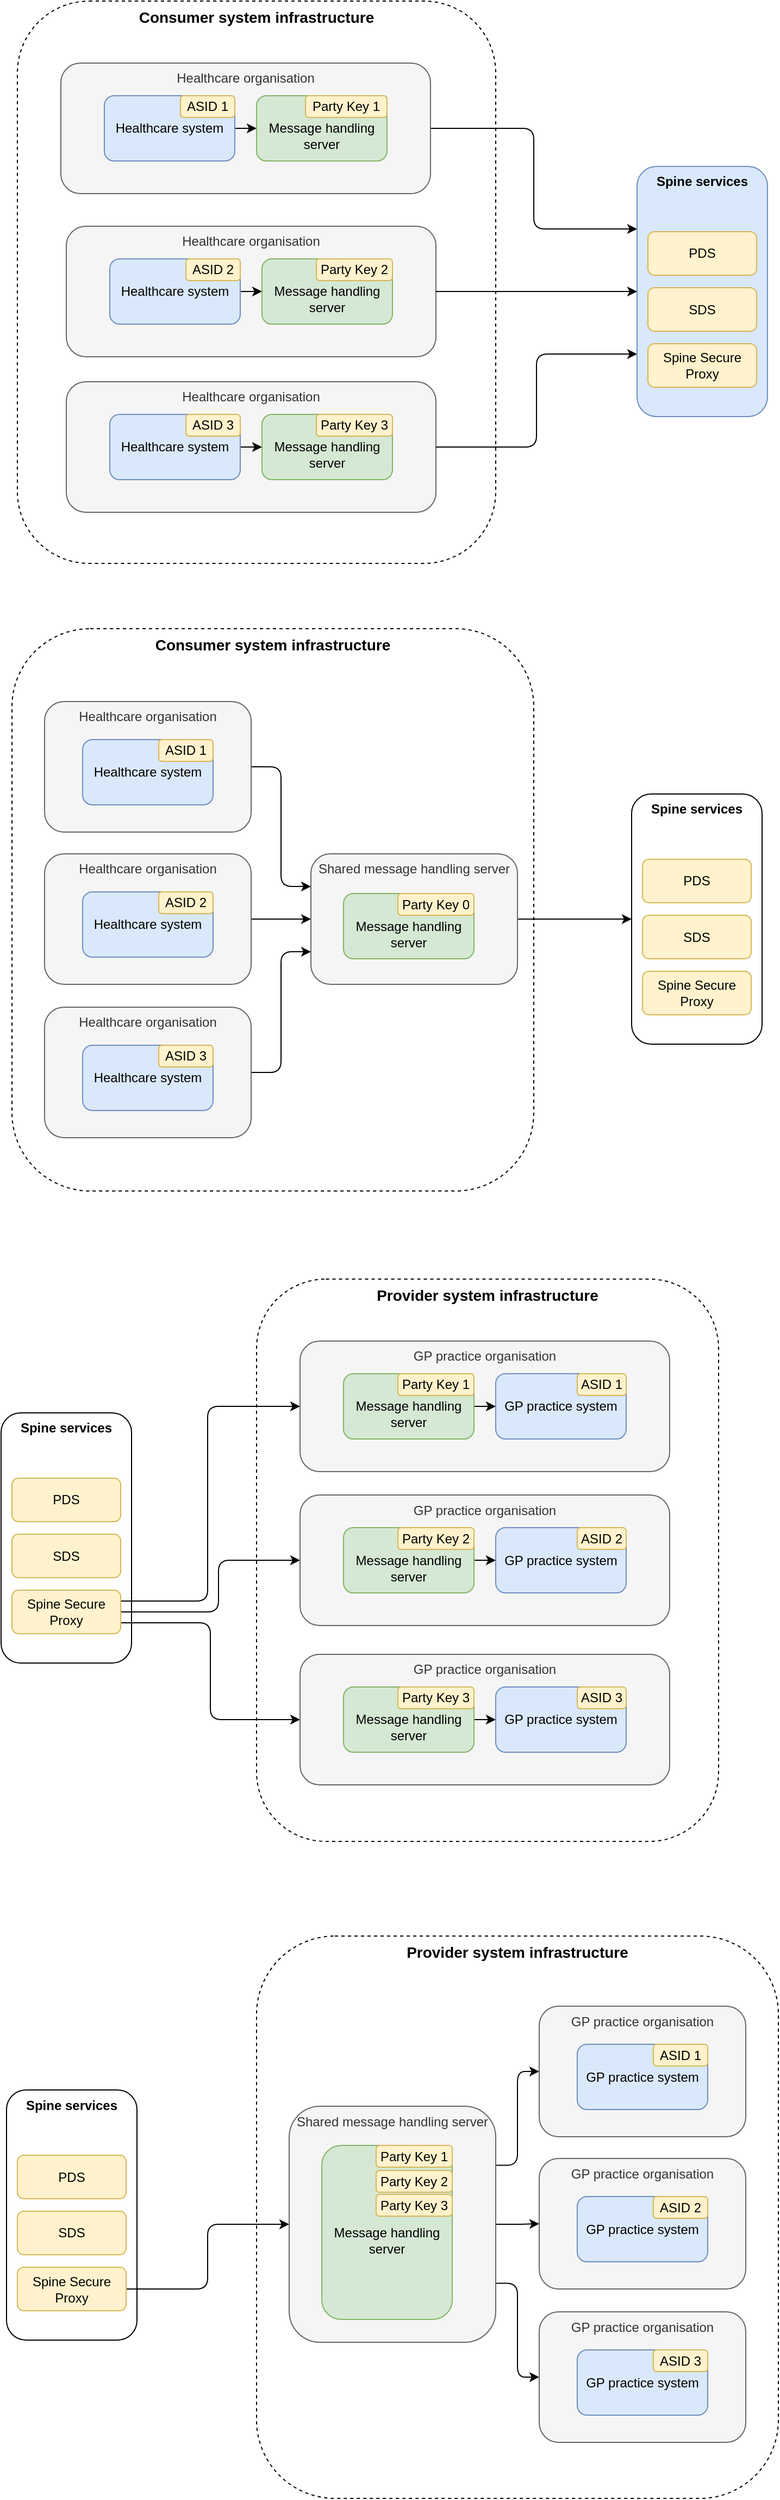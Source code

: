 <mxfile version="10.5.5" type="device"><diagram id="2BN1Xq9BF4yf-5dFlSW0" name="Page-1"><mxGraphModel dx="1078" dy="1005" grid="0" gridSize="10" guides="0" tooltips="1" connect="1" arrows="1" fold="1" page="0" pageScale="1" pageWidth="1169" pageHeight="827" math="0" shadow="0"><root><mxCell id="0"/><mxCell id="1" parent="0"/><mxCell id="LSvpM_MkpXvsfPosBxdw-136" value="&lt;b style=&quot;font-size: 14px&quot;&gt;Provider system infrastructure&lt;br&gt;&lt;/b&gt;" style="rounded=1;whiteSpace=wrap;html=1;verticalAlign=top;dashed=1;" parent="1" vertex="1"><mxGeometry x="355" y="1205" width="425" height="517" as="geometry"/></mxCell><mxCell id="LSvpM_MkpXvsfPosBxdw-37" value="&lt;b style=&quot;font-size: 14px&quot;&gt;Consumer system infrastructure&lt;/b&gt;&lt;br&gt;" style="rounded=1;whiteSpace=wrap;html=1;verticalAlign=top;dashed=1;" parent="1" vertex="1"><mxGeometry x="130" y="607" width="480" height="517" as="geometry"/></mxCell><mxCell id="y4UUScU56UdFeQfr5TxM-2" style="edgeStyle=orthogonalEdgeStyle;rounded=1;orthogonalLoop=1;jettySize=auto;html=1;exitX=1;exitY=0.5;exitDx=0;exitDy=0;entryX=0;entryY=0.5;entryDx=0;entryDy=0;" edge="1" parent="1" source="LSvpM_MkpXvsfPosBxdw-70" target="LSvpM_MkpXvsfPosBxdw-63"><mxGeometry relative="1" as="geometry"/></mxCell><mxCell id="LSvpM_MkpXvsfPosBxdw-70" value="Healthcare organisation" style="rounded=1;whiteSpace=wrap;html=1;verticalAlign=top;fillColor=#f5f5f5;strokeColor=#666666;fontColor=#333333;" parent="1" vertex="1"><mxGeometry x="160" y="814" width="190" height="120" as="geometry"/></mxCell><mxCell id="LSvpM_MkpXvsfPosBxdw-80" style="edgeStyle=orthogonalEdgeStyle;rounded=1;orthogonalLoop=1;jettySize=auto;html=1;exitX=1;exitY=0.5;exitDx=0;exitDy=0;entryX=0;entryY=0.5;entryDx=0;entryDy=0;" parent="1" source="LSvpM_MkpXvsfPosBxdw-63" target="LSvpM_MkpXvsfPosBxdw-33" edge="1"><mxGeometry relative="1" as="geometry"/></mxCell><mxCell id="LSvpM_MkpXvsfPosBxdw-63" value="Shared message handling server" style="rounded=1;whiteSpace=wrap;html=1;verticalAlign=top;fillColor=#f5f5f5;strokeColor=#666666;fontColor=#333333;" parent="1" vertex="1"><mxGeometry x="405" y="814" width="190" height="120" as="geometry"/></mxCell><mxCell id="LSvpM_MkpXvsfPosBxdw-1" value="&lt;b&gt;Spine services&lt;/b&gt;" style="rounded=1;whiteSpace=wrap;html=1;verticalAlign=top;fillColor=#dae8fc;strokeColor=#6c8ebf;" parent="1" vertex="1"><mxGeometry x="705" y="182" width="120" height="230" as="geometry"/></mxCell><mxCell id="LSvpM_MkpXvsfPosBxdw-2" value="PDS" style="rounded=1;whiteSpace=wrap;html=1;fillColor=#fff2cc;strokeColor=#d6b656;" parent="1" vertex="1"><mxGeometry x="715" y="242" width="100" height="40" as="geometry"/></mxCell><mxCell id="LSvpM_MkpXvsfPosBxdw-3" value="SDS" style="rounded=1;whiteSpace=wrap;html=1;fillColor=#fff2cc;strokeColor=#d6b656;" parent="1" vertex="1"><mxGeometry x="715" y="293.5" width="100" height="40" as="geometry"/></mxCell><mxCell id="LSvpM_MkpXvsfPosBxdw-4" value="Spine Secure Proxy" style="rounded=1;whiteSpace=wrap;html=1;fillColor=#fff2cc;strokeColor=#d6b656;" parent="1" vertex="1"><mxGeometry x="715" y="345" width="100" height="40" as="geometry"/></mxCell><mxCell id="LSvpM_MkpXvsfPosBxdw-5" value="&lt;b style=&quot;font-size: 14px&quot;&gt;Consumer system infrastructure&lt;/b&gt;&lt;br&gt;" style="rounded=1;whiteSpace=wrap;html=1;verticalAlign=top;dashed=1;" parent="1" vertex="1"><mxGeometry x="135" y="30" width="440" height="517" as="geometry"/></mxCell><mxCell id="LSvpM_MkpXvsfPosBxdw-14" value="" style="group" parent="1" vertex="1" connectable="0"><mxGeometry x="180" y="237" width="340" height="120" as="geometry"/></mxCell><mxCell id="LSvpM_MkpXvsfPosBxdw-15" value="Healthcare organisation" style="rounded=1;whiteSpace=wrap;html=1;verticalAlign=top;fillColor=#f5f5f5;strokeColor=#666666;fontColor=#333333;" parent="LSvpM_MkpXvsfPosBxdw-14" vertex="1"><mxGeometry width="340" height="120" as="geometry"/></mxCell><mxCell id="LSvpM_MkpXvsfPosBxdw-16" value="&lt;br&gt;Message handling server" style="rounded=1;whiteSpace=wrap;html=1;fillColor=#d5e8d4;strokeColor=#82b366;" parent="LSvpM_MkpXvsfPosBxdw-14" vertex="1"><mxGeometry x="180" y="30" width="120" height="60" as="geometry"/></mxCell><mxCell id="LSvpM_MkpXvsfPosBxdw-30" style="edgeStyle=orthogonalEdgeStyle;rounded=0;orthogonalLoop=1;jettySize=auto;html=1;exitX=1;exitY=0.5;exitDx=0;exitDy=0;entryX=0;entryY=0.5;entryDx=0;entryDy=0;" parent="LSvpM_MkpXvsfPosBxdw-14" source="LSvpM_MkpXvsfPosBxdw-17" target="LSvpM_MkpXvsfPosBxdw-16" edge="1"><mxGeometry relative="1" as="geometry"/></mxCell><mxCell id="LSvpM_MkpXvsfPosBxdw-17" value="Healthcare system" style="rounded=1;whiteSpace=wrap;html=1;fillColor=#dae8fc;strokeColor=#6c8ebf;" parent="LSvpM_MkpXvsfPosBxdw-14" vertex="1"><mxGeometry x="40" y="30" width="120" height="60" as="geometry"/></mxCell><mxCell id="LSvpM_MkpXvsfPosBxdw-18" value="ASID 2&lt;br&gt;" style="rounded=1;whiteSpace=wrap;html=1;fillColor=#fff2cc;strokeColor=#d6b656;" parent="LSvpM_MkpXvsfPosBxdw-14" vertex="1"><mxGeometry x="110" y="30" width="50" height="20" as="geometry"/></mxCell><mxCell id="LSvpM_MkpXvsfPosBxdw-19" value="Party Key 2&lt;br&gt;" style="rounded=1;whiteSpace=wrap;html=1;fillColor=#fff2cc;strokeColor=#d6b656;" parent="LSvpM_MkpXvsfPosBxdw-14" vertex="1"><mxGeometry x="230" y="30" width="70" height="20" as="geometry"/></mxCell><mxCell id="LSvpM_MkpXvsfPosBxdw-20" value="" style="group" parent="1" vertex="1" connectable="0"><mxGeometry x="180" y="380" width="340" height="120" as="geometry"/></mxCell><mxCell id="LSvpM_MkpXvsfPosBxdw-21" value="Healthcare organisation" style="rounded=1;whiteSpace=wrap;html=1;verticalAlign=top;fillColor=#f5f5f5;strokeColor=#666666;fontColor=#333333;" parent="LSvpM_MkpXvsfPosBxdw-20" vertex="1"><mxGeometry width="340" height="120" as="geometry"/></mxCell><mxCell id="LSvpM_MkpXvsfPosBxdw-22" value="&lt;br&gt;Message handling server" style="rounded=1;whiteSpace=wrap;html=1;fillColor=#d5e8d4;strokeColor=#82b366;" parent="LSvpM_MkpXvsfPosBxdw-20" vertex="1"><mxGeometry x="180" y="30" width="120" height="60" as="geometry"/></mxCell><mxCell id="LSvpM_MkpXvsfPosBxdw-32" style="edgeStyle=orthogonalEdgeStyle;rounded=0;orthogonalLoop=1;jettySize=auto;html=1;exitX=1;exitY=0.5;exitDx=0;exitDy=0;entryX=0;entryY=0.5;entryDx=0;entryDy=0;" parent="LSvpM_MkpXvsfPosBxdw-20" source="LSvpM_MkpXvsfPosBxdw-23" target="LSvpM_MkpXvsfPosBxdw-22" edge="1"><mxGeometry relative="1" as="geometry"/></mxCell><mxCell id="LSvpM_MkpXvsfPosBxdw-23" value="Healthcare system" style="rounded=1;whiteSpace=wrap;html=1;fillColor=#dae8fc;strokeColor=#6c8ebf;" parent="LSvpM_MkpXvsfPosBxdw-20" vertex="1"><mxGeometry x="40" y="30" width="120" height="60" as="geometry"/></mxCell><mxCell id="LSvpM_MkpXvsfPosBxdw-24" value="ASID 3&lt;br&gt;" style="rounded=1;whiteSpace=wrap;html=1;fillColor=#fff2cc;strokeColor=#d6b656;" parent="LSvpM_MkpXvsfPosBxdw-20" vertex="1"><mxGeometry x="110" y="30" width="50" height="20" as="geometry"/></mxCell><mxCell id="LSvpM_MkpXvsfPosBxdw-25" value="Party Key 3&lt;br&gt;" style="rounded=1;whiteSpace=wrap;html=1;fillColor=#fff2cc;strokeColor=#d6b656;" parent="LSvpM_MkpXvsfPosBxdw-20" vertex="1"><mxGeometry x="230" y="30" width="70" height="20" as="geometry"/></mxCell><mxCell id="LSvpM_MkpXvsfPosBxdw-26" style="edgeStyle=orthogonalEdgeStyle;rounded=1;orthogonalLoop=1;jettySize=auto;html=1;exitX=1;exitY=0.5;exitDx=0;exitDy=0;entryX=0;entryY=0.25;entryDx=0;entryDy=0;" parent="1" source="LSvpM_MkpXvsfPosBxdw-6" target="LSvpM_MkpXvsfPosBxdw-1" edge="1"><mxGeometry relative="1" as="geometry"/></mxCell><mxCell id="LSvpM_MkpXvsfPosBxdw-27" style="edgeStyle=orthogonalEdgeStyle;rounded=1;orthogonalLoop=1;jettySize=auto;html=1;exitX=1;exitY=0.5;exitDx=0;exitDy=0;entryX=0;entryY=0.5;entryDx=0;entryDy=0;" parent="1" source="LSvpM_MkpXvsfPosBxdw-15" target="LSvpM_MkpXvsfPosBxdw-1" edge="1"><mxGeometry relative="1" as="geometry"/></mxCell><mxCell id="LSvpM_MkpXvsfPosBxdw-28" style="edgeStyle=orthogonalEdgeStyle;rounded=1;orthogonalLoop=1;jettySize=auto;html=1;exitX=1;exitY=0.5;exitDx=0;exitDy=0;entryX=0;entryY=0.75;entryDx=0;entryDy=0;" parent="1" source="LSvpM_MkpXvsfPosBxdw-21" target="LSvpM_MkpXvsfPosBxdw-1" edge="1"><mxGeometry relative="1" as="geometry"/></mxCell><mxCell id="LSvpM_MkpXvsfPosBxdw-33" value="&lt;b&gt;Spine services&lt;/b&gt;" style="rounded=1;whiteSpace=wrap;html=1;verticalAlign=top;" parent="1" vertex="1"><mxGeometry x="700" y="759" width="120" height="230" as="geometry"/></mxCell><mxCell id="LSvpM_MkpXvsfPosBxdw-34" value="PDS" style="rounded=1;whiteSpace=wrap;html=1;fillColor=#fff2cc;strokeColor=#d6b656;" parent="1" vertex="1"><mxGeometry x="710" y="819" width="100" height="40" as="geometry"/></mxCell><mxCell id="LSvpM_MkpXvsfPosBxdw-35" value="SDS" style="rounded=1;whiteSpace=wrap;html=1;fillColor=#fff2cc;strokeColor=#d6b656;" parent="1" vertex="1"><mxGeometry x="710" y="870.5" width="100" height="40" as="geometry"/></mxCell><mxCell id="LSvpM_MkpXvsfPosBxdw-36" value="Spine Secure Proxy" style="rounded=1;whiteSpace=wrap;html=1;fillColor=#fff2cc;strokeColor=#d6b656;" parent="1" vertex="1"><mxGeometry x="710" y="922" width="100" height="40" as="geometry"/></mxCell><mxCell id="LSvpM_MkpXvsfPosBxdw-62" value="" style="group" parent="1" vertex="1" connectable="0"><mxGeometry x="435" y="850.5" width="120" height="60" as="geometry"/></mxCell><mxCell id="LSvpM_MkpXvsfPosBxdw-54" value="&lt;br&gt;Message handling server" style="rounded=1;whiteSpace=wrap;html=1;fillColor=#d5e8d4;strokeColor=#82b366;" parent="LSvpM_MkpXvsfPosBxdw-62" vertex="1"><mxGeometry width="120" height="60" as="geometry"/></mxCell><mxCell id="LSvpM_MkpXvsfPosBxdw-58" value="Party Key 0&lt;br&gt;" style="rounded=1;whiteSpace=wrap;html=1;fillColor=#fff2cc;strokeColor=#d6b656;" parent="LSvpM_MkpXvsfPosBxdw-62" vertex="1"><mxGeometry x="50" width="70" height="20" as="geometry"/></mxCell><mxCell id="y4UUScU56UdFeQfr5TxM-1" style="edgeStyle=orthogonalEdgeStyle;rounded=1;orthogonalLoop=1;jettySize=auto;html=1;exitX=1;exitY=0.5;exitDx=0;exitDy=0;entryX=0;entryY=0.25;entryDx=0;entryDy=0;" edge="1" parent="1" source="LSvpM_MkpXvsfPosBxdw-39" target="LSvpM_MkpXvsfPosBxdw-63"><mxGeometry relative="1" as="geometry"/></mxCell><mxCell id="LSvpM_MkpXvsfPosBxdw-39" value="Healthcare organisation" style="rounded=1;whiteSpace=wrap;html=1;verticalAlign=top;fillColor=#f5f5f5;strokeColor=#666666;fontColor=#333333;" parent="1" vertex="1"><mxGeometry x="160" y="674" width="190" height="120" as="geometry"/></mxCell><mxCell id="LSvpM_MkpXvsfPosBxdw-6" value="Healthcare organisation" style="rounded=1;whiteSpace=wrap;html=1;verticalAlign=top;fillColor=#f5f5f5;strokeColor=#666666;fontColor=#333333;" parent="1" vertex="1"><mxGeometry x="175" y="87" width="340" height="120" as="geometry"/></mxCell><mxCell id="LSvpM_MkpXvsfPosBxdw-9" value="&lt;br&gt;Message handling server" style="rounded=1;whiteSpace=wrap;html=1;fillColor=#d5e8d4;strokeColor=#82b366;" parent="1" vertex="1"><mxGeometry x="355" y="117" width="120" height="60" as="geometry"/></mxCell><mxCell id="LSvpM_MkpXvsfPosBxdw-29" style="edgeStyle=orthogonalEdgeStyle;rounded=0;orthogonalLoop=1;jettySize=auto;html=1;exitX=1;exitY=0.5;exitDx=0;exitDy=0;entryX=0;entryY=0.5;entryDx=0;entryDy=0;" parent="1" source="LSvpM_MkpXvsfPosBxdw-10" target="LSvpM_MkpXvsfPosBxdw-9" edge="1"><mxGeometry relative="1" as="geometry"/></mxCell><mxCell id="LSvpM_MkpXvsfPosBxdw-10" value="Healthcare system" style="rounded=1;whiteSpace=wrap;html=1;fillColor=#dae8fc;strokeColor=#6c8ebf;" parent="1" vertex="1"><mxGeometry x="215" y="117" width="120" height="60" as="geometry"/></mxCell><mxCell id="LSvpM_MkpXvsfPosBxdw-11" value="ASID 1&lt;br&gt;" style="rounded=1;whiteSpace=wrap;html=1;fillColor=#fff2cc;strokeColor=#d6b656;" parent="1" vertex="1"><mxGeometry x="285" y="117" width="50" height="20" as="geometry"/></mxCell><mxCell id="LSvpM_MkpXvsfPosBxdw-12" value="Party Key 1&lt;br&gt;" style="rounded=1;whiteSpace=wrap;html=1;fillColor=#fff2cc;strokeColor=#d6b656;" parent="1" vertex="1"><mxGeometry x="400" y="117" width="75" height="20" as="geometry"/></mxCell><mxCell id="LSvpM_MkpXvsfPosBxdw-68" value="Healthcare system" style="rounded=1;whiteSpace=wrap;html=1;fillColor=#dae8fc;strokeColor=#6c8ebf;" parent="1" vertex="1"><mxGeometry x="195" y="709" width="120" height="60" as="geometry"/></mxCell><mxCell id="LSvpM_MkpXvsfPosBxdw-69" value="ASID 1&lt;br&gt;" style="rounded=1;whiteSpace=wrap;html=1;fillColor=#fff2cc;strokeColor=#d6b656;" parent="1" vertex="1"><mxGeometry x="265" y="709" width="50" height="20" as="geometry"/></mxCell><mxCell id="LSvpM_MkpXvsfPosBxdw-71" value="Healthcare system" style="rounded=1;whiteSpace=wrap;html=1;fillColor=#dae8fc;strokeColor=#6c8ebf;" parent="1" vertex="1"><mxGeometry x="195" y="849" width="120" height="60" as="geometry"/></mxCell><mxCell id="LSvpM_MkpXvsfPosBxdw-72" value="ASID 2&lt;br&gt;" style="rounded=1;whiteSpace=wrap;html=1;fillColor=#fff2cc;strokeColor=#d6b656;" parent="1" vertex="1"><mxGeometry x="265" y="849" width="50" height="20" as="geometry"/></mxCell><mxCell id="y4UUScU56UdFeQfr5TxM-3" style="edgeStyle=orthogonalEdgeStyle;orthogonalLoop=1;jettySize=auto;html=1;exitX=1;exitY=0.5;exitDx=0;exitDy=0;entryX=0;entryY=0.75;entryDx=0;entryDy=0;rounded=1;" edge="1" parent="1" source="LSvpM_MkpXvsfPosBxdw-73" target="LSvpM_MkpXvsfPosBxdw-63"><mxGeometry relative="1" as="geometry"/></mxCell><mxCell id="LSvpM_MkpXvsfPosBxdw-73" value="Healthcare organisation" style="rounded=1;whiteSpace=wrap;html=1;verticalAlign=top;fillColor=#f5f5f5;strokeColor=#666666;fontColor=#333333;" parent="1" vertex="1"><mxGeometry x="160" y="955" width="190" height="120" as="geometry"/></mxCell><mxCell id="LSvpM_MkpXvsfPosBxdw-74" value="Healthcare system" style="rounded=1;whiteSpace=wrap;html=1;fillColor=#dae8fc;strokeColor=#6c8ebf;" parent="1" vertex="1"><mxGeometry x="195" y="990" width="120" height="60" as="geometry"/></mxCell><mxCell id="LSvpM_MkpXvsfPosBxdw-75" value="ASID 3&lt;br&gt;" style="rounded=1;whiteSpace=wrap;html=1;fillColor=#fff2cc;strokeColor=#d6b656;" parent="1" vertex="1"><mxGeometry x="265" y="990" width="50" height="20" as="geometry"/></mxCell><mxCell id="LSvpM_MkpXvsfPosBxdw-132" value="&lt;b&gt;Spine services&lt;/b&gt;" style="rounded=1;whiteSpace=wrap;html=1;verticalAlign=top;" parent="1" vertex="1"><mxGeometry x="120" y="1328" width="120" height="230" as="geometry"/></mxCell><mxCell id="LSvpM_MkpXvsfPosBxdw-133" value="PDS" style="rounded=1;whiteSpace=wrap;html=1;fillColor=#fff2cc;strokeColor=#d6b656;" parent="1" vertex="1"><mxGeometry x="130" y="1388" width="100" height="40" as="geometry"/></mxCell><mxCell id="LSvpM_MkpXvsfPosBxdw-134" value="SDS" style="rounded=1;whiteSpace=wrap;html=1;fillColor=#fff2cc;strokeColor=#d6b656;" parent="1" vertex="1"><mxGeometry x="130" y="1439.5" width="100" height="40" as="geometry"/></mxCell><mxCell id="LSvpM_MkpXvsfPosBxdw-239" style="edgeStyle=orthogonalEdgeStyle;rounded=1;orthogonalLoop=1;jettySize=auto;html=1;exitX=1;exitY=0.25;exitDx=0;exitDy=0;entryX=0;entryY=0.5;entryDx=0;entryDy=0;" parent="1" source="LSvpM_MkpXvsfPosBxdw-135" target="LSvpM_MkpXvsfPosBxdw-154" edge="1"><mxGeometry relative="1" as="geometry"><Array as="points"><mxPoint x="310" y="1501"/><mxPoint x="310" y="1322"/></Array></mxGeometry></mxCell><mxCell id="LSvpM_MkpXvsfPosBxdw-240" style="edgeStyle=orthogonalEdgeStyle;rounded=1;orthogonalLoop=1;jettySize=auto;html=1;exitX=1;exitY=0.5;exitDx=0;exitDy=0;entryX=0;entryY=0.5;entryDx=0;entryDy=0;" parent="1" source="LSvpM_MkpXvsfPosBxdw-135" target="LSvpM_MkpXvsfPosBxdw-164" edge="1"><mxGeometry relative="1" as="geometry"><Array as="points"><mxPoint x="320" y="1511"/><mxPoint x="320" y="1464"/></Array></mxGeometry></mxCell><mxCell id="LSvpM_MkpXvsfPosBxdw-241" style="edgeStyle=orthogonalEdgeStyle;rounded=1;orthogonalLoop=1;jettySize=auto;html=1;exitX=1;exitY=0.75;exitDx=0;exitDy=0;entryX=0;entryY=0.5;entryDx=0;entryDy=0;" parent="1" source="LSvpM_MkpXvsfPosBxdw-135" target="LSvpM_MkpXvsfPosBxdw-171" edge="1"><mxGeometry relative="1" as="geometry"/></mxCell><mxCell id="LSvpM_MkpXvsfPosBxdw-135" value="Spine Secure Proxy" style="rounded=1;whiteSpace=wrap;html=1;fillColor=#fff2cc;strokeColor=#d6b656;" parent="1" vertex="1"><mxGeometry x="130" y="1491" width="100" height="40" as="geometry"/></mxCell><mxCell id="LSvpM_MkpXvsfPosBxdw-162" value="" style="group" parent="1" vertex="1" connectable="0"><mxGeometry x="395" y="1262" width="340" height="120" as="geometry"/></mxCell><mxCell id="LSvpM_MkpXvsfPosBxdw-154" value="GP practice organisation" style="rounded=1;whiteSpace=wrap;html=1;verticalAlign=top;fillColor=#f5f5f5;strokeColor=#666666;fontColor=#333333;" parent="LSvpM_MkpXvsfPosBxdw-162" vertex="1"><mxGeometry width="340" height="120" as="geometry"/></mxCell><mxCell id="LSvpM_MkpXvsfPosBxdw-155" value="GP practice system" style="rounded=1;whiteSpace=wrap;html=1;fillColor=#dae8fc;strokeColor=#6c8ebf;" parent="LSvpM_MkpXvsfPosBxdw-162" vertex="1"><mxGeometry x="180" y="30" width="120" height="60" as="geometry"/></mxCell><mxCell id="LSvpM_MkpXvsfPosBxdw-161" style="edgeStyle=orthogonalEdgeStyle;rounded=1;orthogonalLoop=1;jettySize=auto;html=1;exitX=1;exitY=0.5;exitDx=0;exitDy=0;entryX=0;entryY=0.5;entryDx=0;entryDy=0;" parent="LSvpM_MkpXvsfPosBxdw-162" source="LSvpM_MkpXvsfPosBxdw-157" target="LSvpM_MkpXvsfPosBxdw-155" edge="1"><mxGeometry relative="1" as="geometry"/></mxCell><mxCell id="LSvpM_MkpXvsfPosBxdw-157" value="&lt;br&gt;Message handling server" style="rounded=1;whiteSpace=wrap;html=1;fillColor=#d5e8d4;strokeColor=#82b366;" parent="LSvpM_MkpXvsfPosBxdw-162" vertex="1"><mxGeometry x="40" y="30" width="120" height="60" as="geometry"/></mxCell><mxCell id="LSvpM_MkpXvsfPosBxdw-158" value="Party Key 1&lt;br&gt;" style="rounded=1;whiteSpace=wrap;html=1;fillColor=#fff2cc;strokeColor=#d6b656;" parent="LSvpM_MkpXvsfPosBxdw-162" vertex="1"><mxGeometry x="90" y="30" width="70" height="20" as="geometry"/></mxCell><mxCell id="LSvpM_MkpXvsfPosBxdw-159" value="ASID 1&lt;br&gt;" style="rounded=1;whiteSpace=wrap;html=1;fillColor=#fff2cc;strokeColor=#d6b656;" parent="LSvpM_MkpXvsfPosBxdw-162" vertex="1"><mxGeometry x="255" y="30" width="45" height="20" as="geometry"/></mxCell><mxCell id="LSvpM_MkpXvsfPosBxdw-163" value="" style="group" parent="1" vertex="1" connectable="0"><mxGeometry x="395" y="1403.5" width="340" height="120" as="geometry"/></mxCell><mxCell id="LSvpM_MkpXvsfPosBxdw-164" value="GP practice organisation" style="rounded=1;whiteSpace=wrap;html=1;verticalAlign=top;fillColor=#f5f5f5;strokeColor=#666666;fontColor=#333333;" parent="LSvpM_MkpXvsfPosBxdw-163" vertex="1"><mxGeometry width="340" height="120" as="geometry"/></mxCell><mxCell id="LSvpM_MkpXvsfPosBxdw-165" value="GP practice system" style="rounded=1;whiteSpace=wrap;html=1;fillColor=#dae8fc;strokeColor=#6c8ebf;" parent="LSvpM_MkpXvsfPosBxdw-163" vertex="1"><mxGeometry x="180" y="30" width="120" height="60" as="geometry"/></mxCell><mxCell id="LSvpM_MkpXvsfPosBxdw-166" style="edgeStyle=orthogonalEdgeStyle;rounded=1;orthogonalLoop=1;jettySize=auto;html=1;exitX=1;exitY=0.5;exitDx=0;exitDy=0;entryX=0;entryY=0.5;entryDx=0;entryDy=0;" parent="LSvpM_MkpXvsfPosBxdw-163" source="LSvpM_MkpXvsfPosBxdw-167" target="LSvpM_MkpXvsfPosBxdw-165" edge="1"><mxGeometry relative="1" as="geometry"/></mxCell><mxCell id="LSvpM_MkpXvsfPosBxdw-167" value="&lt;br&gt;Message handling server" style="rounded=1;whiteSpace=wrap;html=1;fillColor=#d5e8d4;strokeColor=#82b366;" parent="LSvpM_MkpXvsfPosBxdw-163" vertex="1"><mxGeometry x="40" y="30" width="120" height="60" as="geometry"/></mxCell><mxCell id="LSvpM_MkpXvsfPosBxdw-168" value="Party Key 2&lt;br&gt;" style="rounded=1;whiteSpace=wrap;html=1;fillColor=#fff2cc;strokeColor=#d6b656;" parent="LSvpM_MkpXvsfPosBxdw-163" vertex="1"><mxGeometry x="90" y="30" width="70" height="20" as="geometry"/></mxCell><mxCell id="LSvpM_MkpXvsfPosBxdw-169" value="ASID 2&lt;br&gt;" style="rounded=1;whiteSpace=wrap;html=1;fillColor=#fff2cc;strokeColor=#d6b656;" parent="LSvpM_MkpXvsfPosBxdw-163" vertex="1"><mxGeometry x="255" y="30" width="45" height="20" as="geometry"/></mxCell><mxCell id="LSvpM_MkpXvsfPosBxdw-170" value="" style="group" parent="1" vertex="1" connectable="0"><mxGeometry x="395" y="1550" width="340" height="120" as="geometry"/></mxCell><mxCell id="LSvpM_MkpXvsfPosBxdw-171" value="GP practice organisation" style="rounded=1;whiteSpace=wrap;html=1;verticalAlign=top;fillColor=#f5f5f5;strokeColor=#666666;fontColor=#333333;" parent="LSvpM_MkpXvsfPosBxdw-170" vertex="1"><mxGeometry width="340" height="120" as="geometry"/></mxCell><mxCell id="LSvpM_MkpXvsfPosBxdw-172" value="GP practice system" style="rounded=1;whiteSpace=wrap;html=1;fillColor=#dae8fc;strokeColor=#6c8ebf;" parent="LSvpM_MkpXvsfPosBxdw-170" vertex="1"><mxGeometry x="180" y="30" width="120" height="60" as="geometry"/></mxCell><mxCell id="LSvpM_MkpXvsfPosBxdw-173" style="edgeStyle=orthogonalEdgeStyle;rounded=1;orthogonalLoop=1;jettySize=auto;html=1;exitX=1;exitY=0.5;exitDx=0;exitDy=0;entryX=0;entryY=0.5;entryDx=0;entryDy=0;" parent="LSvpM_MkpXvsfPosBxdw-170" source="LSvpM_MkpXvsfPosBxdw-174" target="LSvpM_MkpXvsfPosBxdw-172" edge="1"><mxGeometry relative="1" as="geometry"/></mxCell><mxCell id="LSvpM_MkpXvsfPosBxdw-174" value="&lt;br&gt;Message handling server" style="rounded=1;whiteSpace=wrap;html=1;fillColor=#d5e8d4;strokeColor=#82b366;" parent="LSvpM_MkpXvsfPosBxdw-170" vertex="1"><mxGeometry x="40" y="30" width="120" height="60" as="geometry"/></mxCell><mxCell id="LSvpM_MkpXvsfPosBxdw-175" value="Party Key 3&lt;br&gt;" style="rounded=1;whiteSpace=wrap;html=1;fillColor=#fff2cc;strokeColor=#d6b656;" parent="LSvpM_MkpXvsfPosBxdw-170" vertex="1"><mxGeometry x="90" y="30" width="70" height="20" as="geometry"/></mxCell><mxCell id="LSvpM_MkpXvsfPosBxdw-176" value="ASID 3&lt;br&gt;" style="rounded=1;whiteSpace=wrap;html=1;fillColor=#fff2cc;strokeColor=#d6b656;" parent="LSvpM_MkpXvsfPosBxdw-170" vertex="1"><mxGeometry x="255" y="30" width="45" height="20" as="geometry"/></mxCell><mxCell id="LSvpM_MkpXvsfPosBxdw-206" value="&lt;b style=&quot;font-size: 14px&quot;&gt;Provider system infrastructure&lt;/b&gt;&lt;br&gt;" style="rounded=1;whiteSpace=wrap;html=1;verticalAlign=top;dashed=1;" parent="1" vertex="1"><mxGeometry x="355" y="1809" width="480" height="517" as="geometry"/></mxCell><mxCell id="LSvpM_MkpXvsfPosBxdw-207" value="GP practice organisation" style="rounded=1;whiteSpace=wrap;html=1;verticalAlign=top;fillColor=#f5f5f5;strokeColor=#666666;fontColor=#333333;" parent="1" vertex="1"><mxGeometry x="615" y="2013.5" width="190" height="120" as="geometry"/></mxCell><mxCell id="LSvpM_MkpXvsfPosBxdw-236" style="edgeStyle=orthogonalEdgeStyle;rounded=1;orthogonalLoop=1;jettySize=auto;html=1;exitX=1;exitY=0.25;exitDx=0;exitDy=0;entryX=0;entryY=0.5;entryDx=0;entryDy=0;" parent="1" source="LSvpM_MkpXvsfPosBxdw-209" target="LSvpM_MkpXvsfPosBxdw-217" edge="1"><mxGeometry relative="1" as="geometry"/></mxCell><mxCell id="LSvpM_MkpXvsfPosBxdw-237" style="edgeStyle=orthogonalEdgeStyle;rounded=1;orthogonalLoop=1;jettySize=auto;html=1;exitX=1;exitY=0.5;exitDx=0;exitDy=0;entryX=0;entryY=0.5;entryDx=0;entryDy=0;" parent="1" source="LSvpM_MkpXvsfPosBxdw-209" target="LSvpM_MkpXvsfPosBxdw-207" edge="1"><mxGeometry relative="1" as="geometry"/></mxCell><mxCell id="LSvpM_MkpXvsfPosBxdw-238" style="edgeStyle=orthogonalEdgeStyle;rounded=1;orthogonalLoop=1;jettySize=auto;html=1;exitX=1;exitY=0.75;exitDx=0;exitDy=0;entryX=0;entryY=0.5;entryDx=0;entryDy=0;" parent="1" source="LSvpM_MkpXvsfPosBxdw-209" target="LSvpM_MkpXvsfPosBxdw-224" edge="1"><mxGeometry relative="1" as="geometry"/></mxCell><mxCell id="LSvpM_MkpXvsfPosBxdw-209" value="Shared message handling server" style="rounded=1;whiteSpace=wrap;html=1;verticalAlign=top;fillColor=#f5f5f5;strokeColor=#666666;fontColor=#333333;" parent="1" vertex="1"><mxGeometry x="385" y="1965.5" width="190" height="217" as="geometry"/></mxCell><mxCell id="LSvpM_MkpXvsfPosBxdw-210" value="&lt;b&gt;Spine services&lt;/b&gt;" style="rounded=1;whiteSpace=wrap;html=1;verticalAlign=top;" parent="1" vertex="1"><mxGeometry x="125" y="1950.5" width="120" height="230" as="geometry"/></mxCell><mxCell id="LSvpM_MkpXvsfPosBxdw-211" value="PDS" style="rounded=1;whiteSpace=wrap;html=1;fillColor=#fff2cc;strokeColor=#d6b656;" parent="1" vertex="1"><mxGeometry x="135" y="2010.5" width="100" height="40" as="geometry"/></mxCell><mxCell id="LSvpM_MkpXvsfPosBxdw-212" value="SDS" style="rounded=1;whiteSpace=wrap;html=1;fillColor=#fff2cc;strokeColor=#d6b656;" parent="1" vertex="1"><mxGeometry x="135" y="2062" width="100" height="40" as="geometry"/></mxCell><mxCell id="LSvpM_MkpXvsfPosBxdw-230" style="edgeStyle=orthogonalEdgeStyle;rounded=1;orthogonalLoop=1;jettySize=auto;html=1;exitX=1;exitY=0.5;exitDx=0;exitDy=0;entryX=0;entryY=0.5;entryDx=0;entryDy=0;" parent="1" source="LSvpM_MkpXvsfPosBxdw-213" target="LSvpM_MkpXvsfPosBxdw-209" edge="1"><mxGeometry relative="1" as="geometry"/></mxCell><mxCell id="LSvpM_MkpXvsfPosBxdw-213" value="Spine Secure Proxy" style="rounded=1;whiteSpace=wrap;html=1;fillColor=#fff2cc;strokeColor=#d6b656;" parent="1" vertex="1"><mxGeometry x="135" y="2113.5" width="100" height="40" as="geometry"/></mxCell><mxCell id="LSvpM_MkpXvsfPosBxdw-214" value="" style="group" parent="1" vertex="1" connectable="0"><mxGeometry x="415" y="2001.5" width="120" height="160" as="geometry"/></mxCell><mxCell id="LSvpM_MkpXvsfPosBxdw-215" value="&lt;br&gt;Message handling server" style="rounded=1;whiteSpace=wrap;html=1;fillColor=#d5e8d4;strokeColor=#82b366;" parent="LSvpM_MkpXvsfPosBxdw-214" vertex="1"><mxGeometry width="120" height="160" as="geometry"/></mxCell><mxCell id="LSvpM_MkpXvsfPosBxdw-216" value="Party Key 1&lt;br&gt;" style="rounded=1;whiteSpace=wrap;html=1;fillColor=#fff2cc;strokeColor=#d6b656;" parent="LSvpM_MkpXvsfPosBxdw-214" vertex="1"><mxGeometry x="50" width="70" height="20" as="geometry"/></mxCell><mxCell id="LSvpM_MkpXvsfPosBxdw-228" value="Party Key 2&lt;br&gt;" style="rounded=1;whiteSpace=wrap;html=1;fillColor=#fff2cc;strokeColor=#d6b656;" parent="LSvpM_MkpXvsfPosBxdw-214" vertex="1"><mxGeometry x="50" y="23" width="70" height="20" as="geometry"/></mxCell><mxCell id="LSvpM_MkpXvsfPosBxdw-229" value="Party Key 3&lt;br&gt;" style="rounded=1;whiteSpace=wrap;html=1;fillColor=#fff2cc;strokeColor=#d6b656;" parent="LSvpM_MkpXvsfPosBxdw-214" vertex="1"><mxGeometry x="50" y="45" width="70" height="20" as="geometry"/></mxCell><mxCell id="LSvpM_MkpXvsfPosBxdw-217" value="GP practice organisation" style="rounded=1;whiteSpace=wrap;html=1;verticalAlign=top;fillColor=#f5f5f5;strokeColor=#666666;fontColor=#333333;" parent="1" vertex="1"><mxGeometry x="615" y="1873.5" width="190" height="120" as="geometry"/></mxCell><mxCell id="LSvpM_MkpXvsfPosBxdw-219" value="GP practice system" style="rounded=1;whiteSpace=wrap;html=1;fillColor=#dae8fc;strokeColor=#6c8ebf;" parent="1" vertex="1"><mxGeometry x="650" y="1908.5" width="120" height="60" as="geometry"/></mxCell><mxCell id="LSvpM_MkpXvsfPosBxdw-220" value="ASID 1&lt;br&gt;" style="rounded=1;whiteSpace=wrap;html=1;fillColor=#fff2cc;strokeColor=#d6b656;" parent="1" vertex="1"><mxGeometry x="720" y="1908.5" width="50" height="20" as="geometry"/></mxCell><mxCell id="LSvpM_MkpXvsfPosBxdw-222" value="GP practice system" style="rounded=1;whiteSpace=wrap;html=1;fillColor=#dae8fc;strokeColor=#6c8ebf;" parent="1" vertex="1"><mxGeometry x="650" y="2048.5" width="120" height="60" as="geometry"/></mxCell><mxCell id="LSvpM_MkpXvsfPosBxdw-223" value="ASID 2&lt;br&gt;" style="rounded=1;whiteSpace=wrap;html=1;fillColor=#fff2cc;strokeColor=#d6b656;" parent="1" vertex="1"><mxGeometry x="720" y="2048.5" width="50" height="20" as="geometry"/></mxCell><mxCell id="LSvpM_MkpXvsfPosBxdw-224" value="GP practice organisation" style="rounded=1;whiteSpace=wrap;html=1;verticalAlign=top;fillColor=#f5f5f5;strokeColor=#666666;fontColor=#333333;" parent="1" vertex="1"><mxGeometry x="615" y="2154.5" width="190" height="120" as="geometry"/></mxCell><mxCell id="LSvpM_MkpXvsfPosBxdw-226" value="GP practice system" style="rounded=1;whiteSpace=wrap;html=1;fillColor=#dae8fc;strokeColor=#6c8ebf;" parent="1" vertex="1"><mxGeometry x="650" y="2189.5" width="120" height="60" as="geometry"/></mxCell><mxCell id="LSvpM_MkpXvsfPosBxdw-227" value="ASID 3&lt;br&gt;" style="rounded=1;whiteSpace=wrap;html=1;fillColor=#fff2cc;strokeColor=#d6b656;" parent="1" vertex="1"><mxGeometry x="720" y="2189.5" width="50" height="20" as="geometry"/></mxCell></root></mxGraphModel></diagram></mxfile>